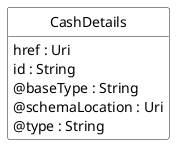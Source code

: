 @startuml
hide circle
hide methods
hide stereotype
show <<Enumeration>> stereotype
skinparam class {
   BackgroundColor<<Enumeration>> #E6F5F7
   BackgroundColor<<Ref>> #FFFFE0
   BackgroundColor<<Pivot>> #FFFFFFF
   BackgroundColor<<SimpleType>> #E2F0DA
   BackgroundColor #FCF2E3
}

class CashDetails <<Pivot>> {
    href : Uri
    id : String
    @baseType : String
    @schemaLocation : Uri
    @type : String
}


@enduml